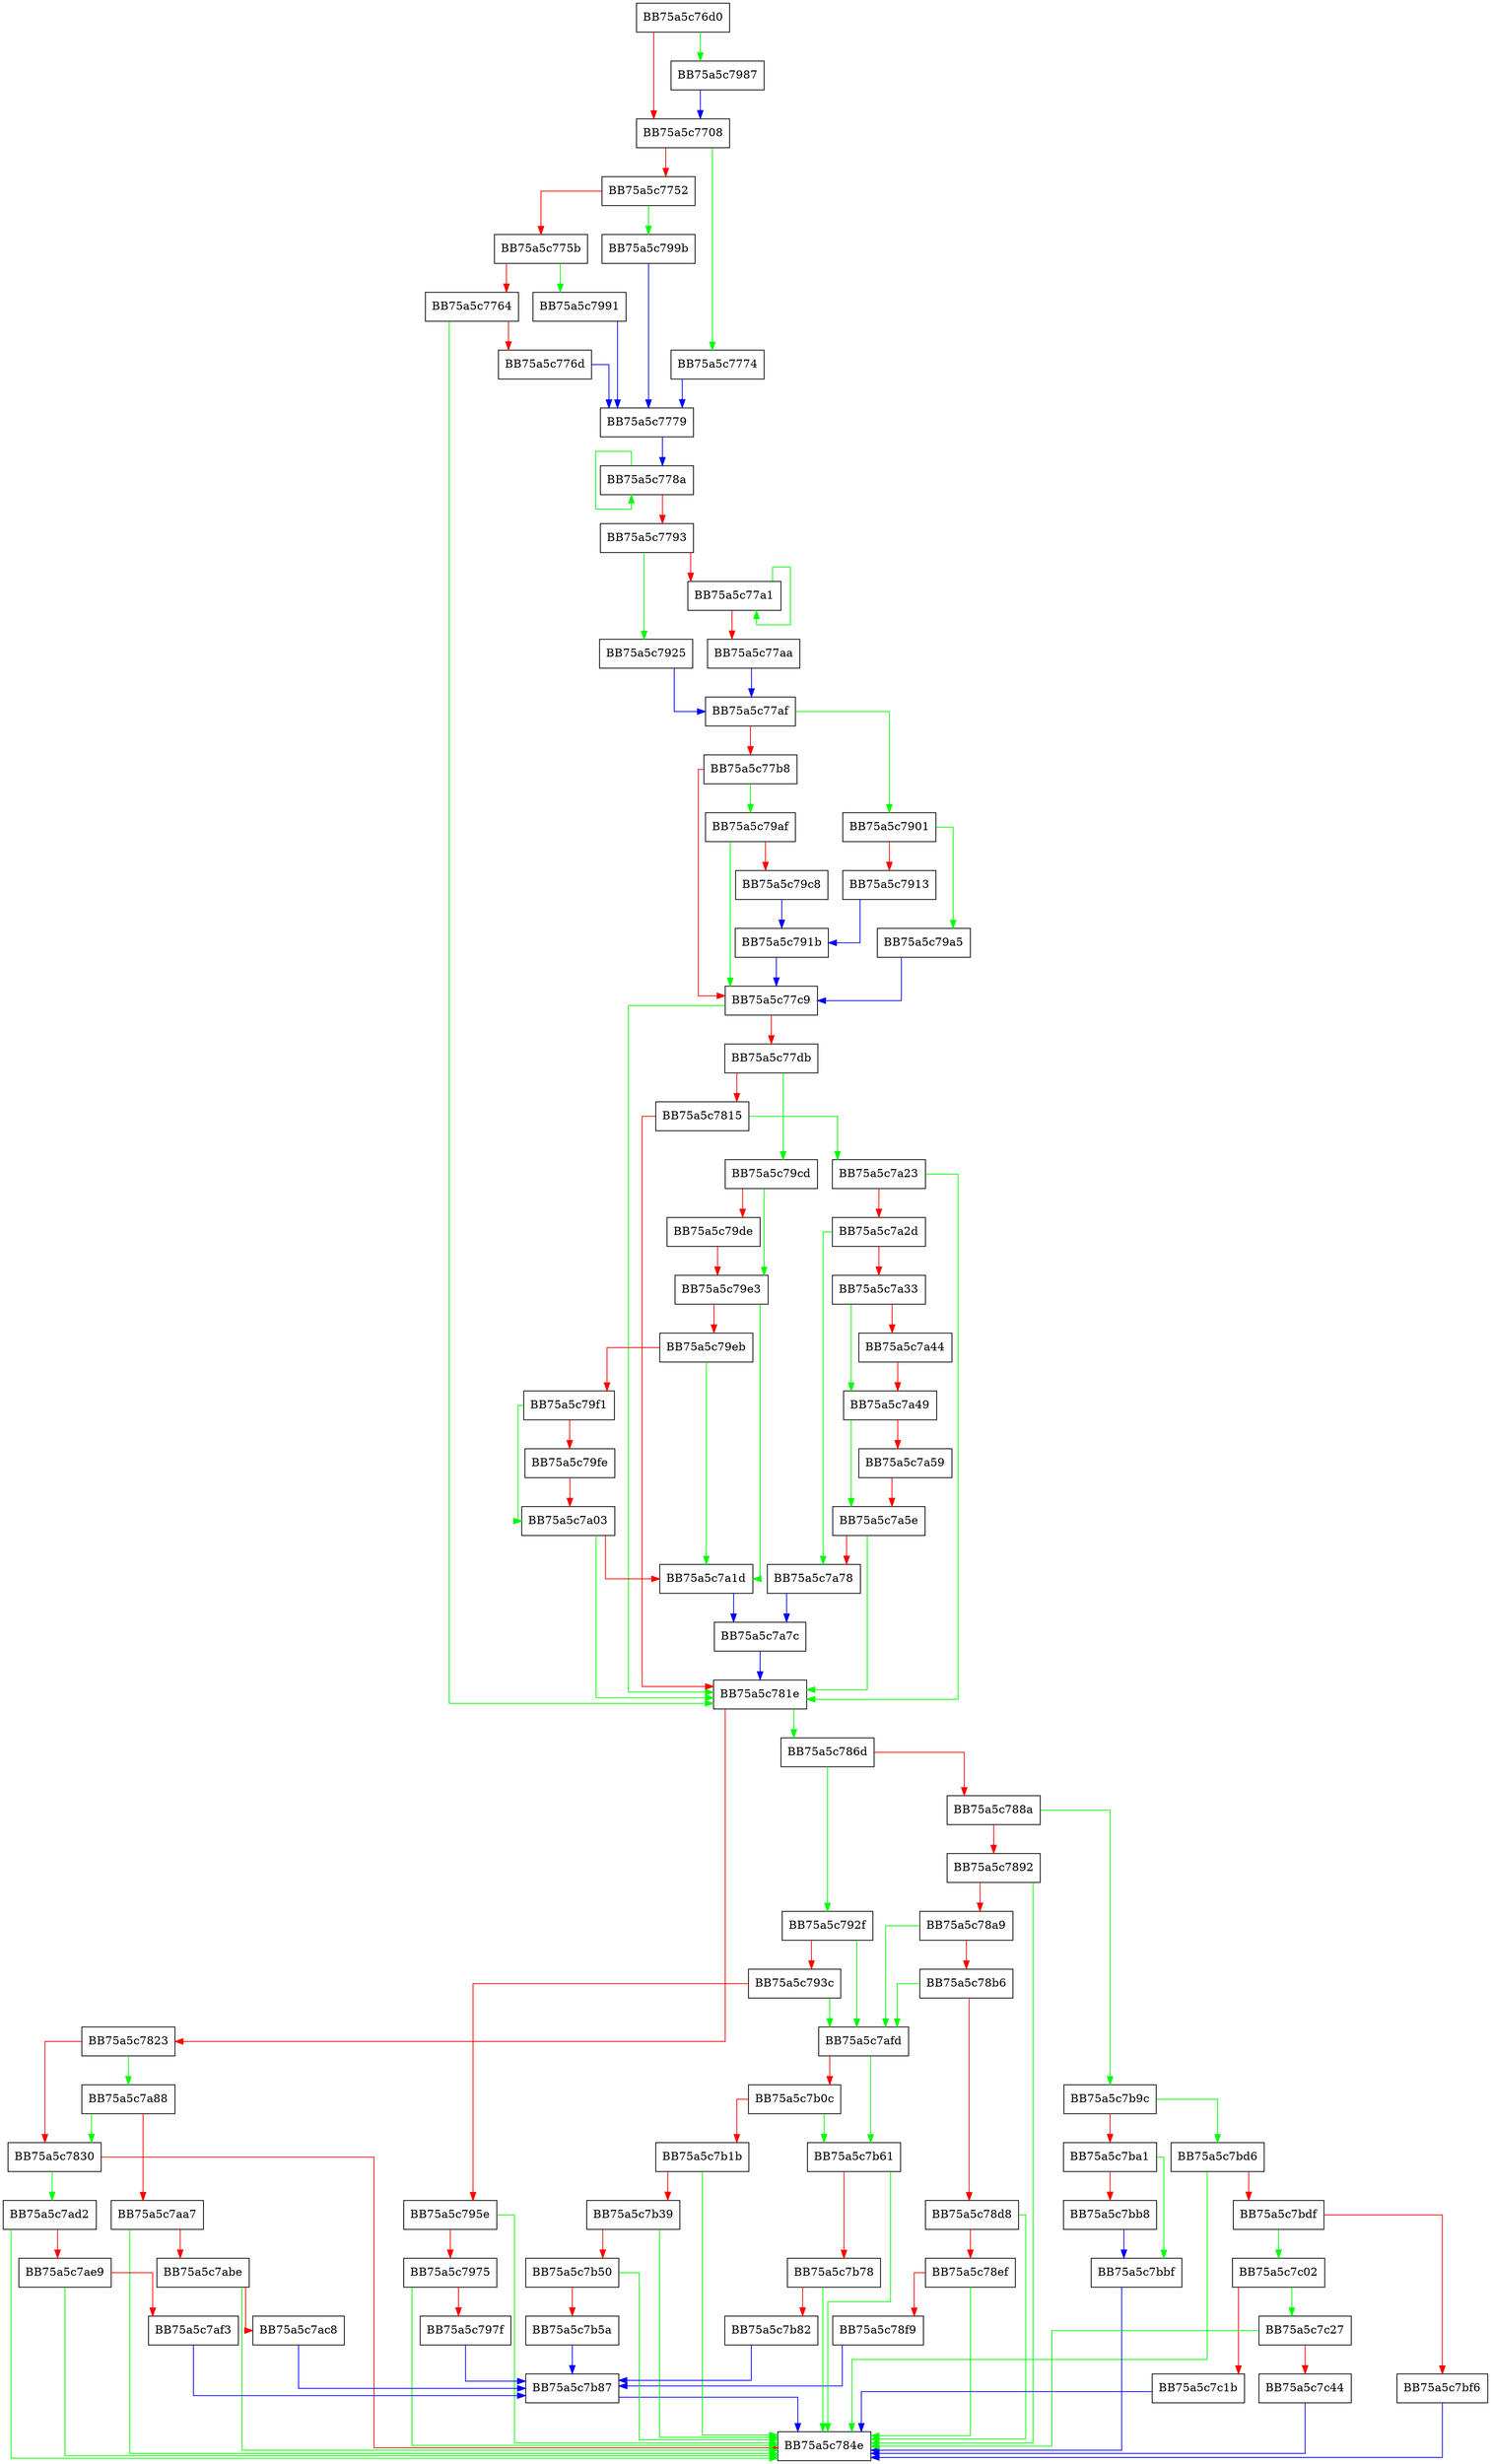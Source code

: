 digraph analyse {
  node [shape="box"];
  graph [splines=ortho];
  BB75a5c76d0 -> BB75a5c7987 [color="green"];
  BB75a5c76d0 -> BB75a5c7708 [color="red"];
  BB75a5c7708 -> BB75a5c7774 [color="green"];
  BB75a5c7708 -> BB75a5c7752 [color="red"];
  BB75a5c7752 -> BB75a5c799b [color="green"];
  BB75a5c7752 -> BB75a5c775b [color="red"];
  BB75a5c775b -> BB75a5c7991 [color="green"];
  BB75a5c775b -> BB75a5c7764 [color="red"];
  BB75a5c7764 -> BB75a5c781e [color="green"];
  BB75a5c7764 -> BB75a5c776d [color="red"];
  BB75a5c776d -> BB75a5c7779 [color="blue"];
  BB75a5c7774 -> BB75a5c7779 [color="blue"];
  BB75a5c7779 -> BB75a5c778a [color="blue"];
  BB75a5c778a -> BB75a5c778a [color="green"];
  BB75a5c778a -> BB75a5c7793 [color="red"];
  BB75a5c7793 -> BB75a5c7925 [color="green"];
  BB75a5c7793 -> BB75a5c77a1 [color="red"];
  BB75a5c77a1 -> BB75a5c77a1 [color="green"];
  BB75a5c77a1 -> BB75a5c77aa [color="red"];
  BB75a5c77aa -> BB75a5c77af [color="blue"];
  BB75a5c77af -> BB75a5c7901 [color="green"];
  BB75a5c77af -> BB75a5c77b8 [color="red"];
  BB75a5c77b8 -> BB75a5c79af [color="green"];
  BB75a5c77b8 -> BB75a5c77c9 [color="red"];
  BB75a5c77c9 -> BB75a5c781e [color="green"];
  BB75a5c77c9 -> BB75a5c77db [color="red"];
  BB75a5c77db -> BB75a5c79cd [color="green"];
  BB75a5c77db -> BB75a5c7815 [color="red"];
  BB75a5c7815 -> BB75a5c7a23 [color="green"];
  BB75a5c7815 -> BB75a5c781e [color="red"];
  BB75a5c781e -> BB75a5c786d [color="green"];
  BB75a5c781e -> BB75a5c7823 [color="red"];
  BB75a5c7823 -> BB75a5c7a88 [color="green"];
  BB75a5c7823 -> BB75a5c7830 [color="red"];
  BB75a5c7830 -> BB75a5c7ad2 [color="green"];
  BB75a5c7830 -> BB75a5c784e [color="red"];
  BB75a5c786d -> BB75a5c792f [color="green"];
  BB75a5c786d -> BB75a5c788a [color="red"];
  BB75a5c788a -> BB75a5c7b9c [color="green"];
  BB75a5c788a -> BB75a5c7892 [color="red"];
  BB75a5c7892 -> BB75a5c784e [color="green"];
  BB75a5c7892 -> BB75a5c78a9 [color="red"];
  BB75a5c78a9 -> BB75a5c7afd [color="green"];
  BB75a5c78a9 -> BB75a5c78b6 [color="red"];
  BB75a5c78b6 -> BB75a5c7afd [color="green"];
  BB75a5c78b6 -> BB75a5c78d8 [color="red"];
  BB75a5c78d8 -> BB75a5c784e [color="green"];
  BB75a5c78d8 -> BB75a5c78ef [color="red"];
  BB75a5c78ef -> BB75a5c784e [color="green"];
  BB75a5c78ef -> BB75a5c78f9 [color="red"];
  BB75a5c78f9 -> BB75a5c7b87 [color="blue"];
  BB75a5c7901 -> BB75a5c79a5 [color="green"];
  BB75a5c7901 -> BB75a5c7913 [color="red"];
  BB75a5c7913 -> BB75a5c791b [color="blue"];
  BB75a5c791b -> BB75a5c77c9 [color="blue"];
  BB75a5c7925 -> BB75a5c77af [color="blue"];
  BB75a5c792f -> BB75a5c7afd [color="green"];
  BB75a5c792f -> BB75a5c793c [color="red"];
  BB75a5c793c -> BB75a5c7afd [color="green"];
  BB75a5c793c -> BB75a5c795e [color="red"];
  BB75a5c795e -> BB75a5c784e [color="green"];
  BB75a5c795e -> BB75a5c7975 [color="red"];
  BB75a5c7975 -> BB75a5c784e [color="green"];
  BB75a5c7975 -> BB75a5c797f [color="red"];
  BB75a5c797f -> BB75a5c7b87 [color="blue"];
  BB75a5c7987 -> BB75a5c7708 [color="blue"];
  BB75a5c7991 -> BB75a5c7779 [color="blue"];
  BB75a5c799b -> BB75a5c7779 [color="blue"];
  BB75a5c79a5 -> BB75a5c77c9 [color="blue"];
  BB75a5c79af -> BB75a5c77c9 [color="green"];
  BB75a5c79af -> BB75a5c79c8 [color="red"];
  BB75a5c79c8 -> BB75a5c791b [color="blue"];
  BB75a5c79cd -> BB75a5c79e3 [color="green"];
  BB75a5c79cd -> BB75a5c79de [color="red"];
  BB75a5c79de -> BB75a5c79e3 [color="red"];
  BB75a5c79e3 -> BB75a5c7a1d [color="green"];
  BB75a5c79e3 -> BB75a5c79eb [color="red"];
  BB75a5c79eb -> BB75a5c7a1d [color="green"];
  BB75a5c79eb -> BB75a5c79f1 [color="red"];
  BB75a5c79f1 -> BB75a5c7a03 [color="green"];
  BB75a5c79f1 -> BB75a5c79fe [color="red"];
  BB75a5c79fe -> BB75a5c7a03 [color="red"];
  BB75a5c7a03 -> BB75a5c781e [color="green"];
  BB75a5c7a03 -> BB75a5c7a1d [color="red"];
  BB75a5c7a1d -> BB75a5c7a7c [color="blue"];
  BB75a5c7a23 -> BB75a5c781e [color="green"];
  BB75a5c7a23 -> BB75a5c7a2d [color="red"];
  BB75a5c7a2d -> BB75a5c7a78 [color="green"];
  BB75a5c7a2d -> BB75a5c7a33 [color="red"];
  BB75a5c7a33 -> BB75a5c7a49 [color="green"];
  BB75a5c7a33 -> BB75a5c7a44 [color="red"];
  BB75a5c7a44 -> BB75a5c7a49 [color="red"];
  BB75a5c7a49 -> BB75a5c7a5e [color="green"];
  BB75a5c7a49 -> BB75a5c7a59 [color="red"];
  BB75a5c7a59 -> BB75a5c7a5e [color="red"];
  BB75a5c7a5e -> BB75a5c781e [color="green"];
  BB75a5c7a5e -> BB75a5c7a78 [color="red"];
  BB75a5c7a78 -> BB75a5c7a7c [color="blue"];
  BB75a5c7a7c -> BB75a5c781e [color="blue"];
  BB75a5c7a88 -> BB75a5c7830 [color="green"];
  BB75a5c7a88 -> BB75a5c7aa7 [color="red"];
  BB75a5c7aa7 -> BB75a5c784e [color="green"];
  BB75a5c7aa7 -> BB75a5c7abe [color="red"];
  BB75a5c7abe -> BB75a5c784e [color="green"];
  BB75a5c7abe -> BB75a5c7ac8 [color="red"];
  BB75a5c7ac8 -> BB75a5c7b87 [color="blue"];
  BB75a5c7ad2 -> BB75a5c784e [color="green"];
  BB75a5c7ad2 -> BB75a5c7ae9 [color="red"];
  BB75a5c7ae9 -> BB75a5c784e [color="green"];
  BB75a5c7ae9 -> BB75a5c7af3 [color="red"];
  BB75a5c7af3 -> BB75a5c7b87 [color="blue"];
  BB75a5c7afd -> BB75a5c7b61 [color="green"];
  BB75a5c7afd -> BB75a5c7b0c [color="red"];
  BB75a5c7b0c -> BB75a5c7b61 [color="green"];
  BB75a5c7b0c -> BB75a5c7b1b [color="red"];
  BB75a5c7b1b -> BB75a5c784e [color="green"];
  BB75a5c7b1b -> BB75a5c7b39 [color="red"];
  BB75a5c7b39 -> BB75a5c784e [color="green"];
  BB75a5c7b39 -> BB75a5c7b50 [color="red"];
  BB75a5c7b50 -> BB75a5c784e [color="green"];
  BB75a5c7b50 -> BB75a5c7b5a [color="red"];
  BB75a5c7b5a -> BB75a5c7b87 [color="blue"];
  BB75a5c7b61 -> BB75a5c784e [color="green"];
  BB75a5c7b61 -> BB75a5c7b78 [color="red"];
  BB75a5c7b78 -> BB75a5c784e [color="green"];
  BB75a5c7b78 -> BB75a5c7b82 [color="red"];
  BB75a5c7b82 -> BB75a5c7b87 [color="blue"];
  BB75a5c7b87 -> BB75a5c784e [color="blue"];
  BB75a5c7b9c -> BB75a5c7bd6 [color="green"];
  BB75a5c7b9c -> BB75a5c7ba1 [color="red"];
  BB75a5c7ba1 -> BB75a5c7bbf [color="green"];
  BB75a5c7ba1 -> BB75a5c7bb8 [color="red"];
  BB75a5c7bb8 -> BB75a5c7bbf [color="blue"];
  BB75a5c7bbf -> BB75a5c784e [color="blue"];
  BB75a5c7bd6 -> BB75a5c784e [color="green"];
  BB75a5c7bd6 -> BB75a5c7bdf [color="red"];
  BB75a5c7bdf -> BB75a5c7c02 [color="green"];
  BB75a5c7bdf -> BB75a5c7bf6 [color="red"];
  BB75a5c7bf6 -> BB75a5c784e [color="blue"];
  BB75a5c7c02 -> BB75a5c7c27 [color="green"];
  BB75a5c7c02 -> BB75a5c7c1b [color="red"];
  BB75a5c7c1b -> BB75a5c784e [color="blue"];
  BB75a5c7c27 -> BB75a5c784e [color="green"];
  BB75a5c7c27 -> BB75a5c7c44 [color="red"];
  BB75a5c7c44 -> BB75a5c784e [color="blue"];
}